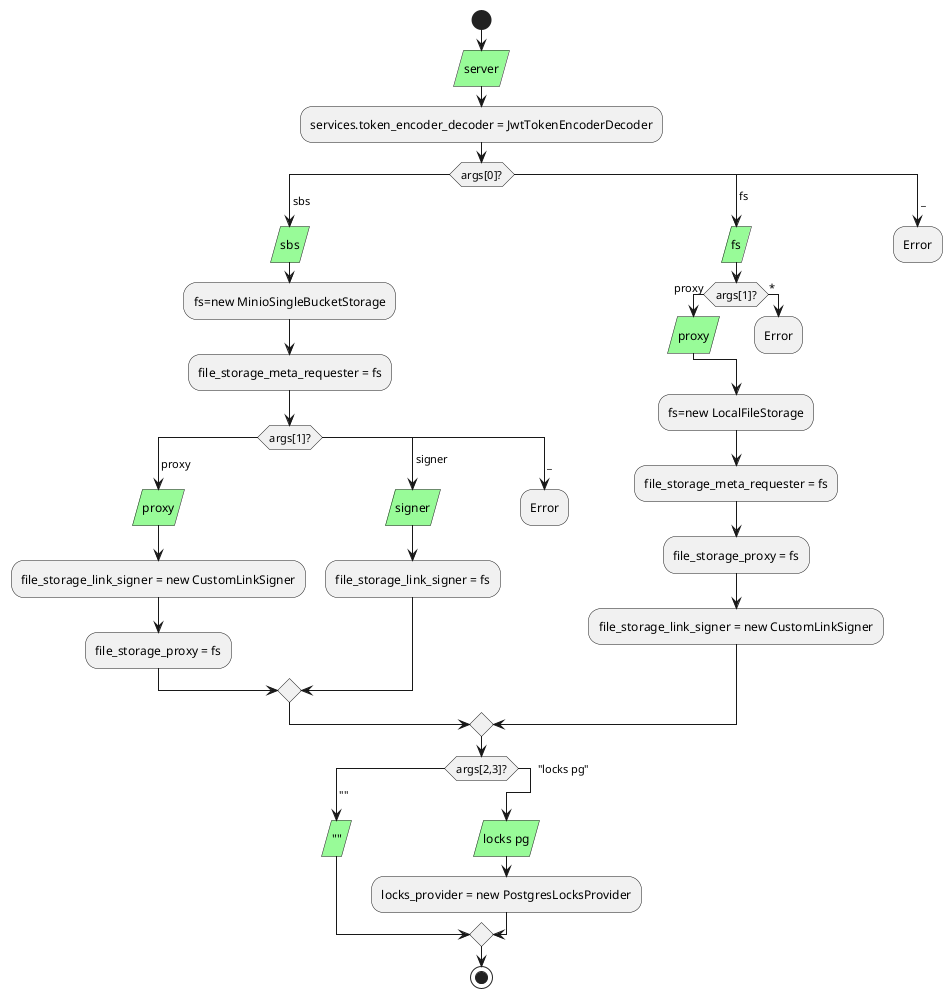 @startuml
start

#palegreen:server/

:services.token_encoder_decoder = JwtTokenEncoderDecoder;

switch (args[0]?) 
case ( sbs ) 
  #palegreen:sbs/
  :fs=new MinioSingleBucketStorage;
  :file_storage_meta_requester = fs;
  switch (args[1]?) 
  case ( proxy )
    #palegreen:proxy/
    :file_storage_link_signer = new CustomLinkSigner;
    :file_storage_proxy = fs;
  case ( signer ) 
    #palegreen:signer/
    :file_storage_link_signer = fs;
  case ( _ ) 
    :Error;
    detach
  endswitch
case ( fs ) 
  #palegreen:fs/
  if (args[1]?) then (proxy)
    #palegreen:proxy/
  else (*)
    :Error;
    detach
  endif
  :fs=new LocalFileStorage;
  :file_storage_meta_requester = fs;
  :file_storage_proxy = fs;
  :file_storage_link_signer = new CustomLinkSigner;
case ( _ ) 
  :Error;
  detach
endswitch

switch (args[2,3]?) 
case ( "" ) 
  #palegreen:""/
case ( "locks pg" ) 
  #palegreen:locks pg/
  :locks_provider = new PostgresLocksProvider;
endswitch


stop
@enduml

@startuml CLI
start

#palegreen:server/

:services.token_encoder_decoder = JwtTokenEncoderDecoder;

group file storage
  switch (args[0, 1]?) 
  case ( sbs proxy ) 
      #palegreen:sbs proxy/
      :use one bucket\nfor all repos;
      :The storage is not\npublicly accessible\nAct as a proxy\nfor the storage;
  case ( sbs signer ) 
      #palegreen:sbs signer/
      :use one bucket\nfor all repos;
      :The bucket is accessible\nfrom outside and we\nsign links to it;
  case ( fs proxy ) 
    #palegreen:fs proxy/
    :Use the filesystem of the server\nfor storing objects;
    :Act as a proxy for it;
  case ( _ ) 
    :Error;
    detach
  endswitch
end group

group locks
  switch (args[2,3]?) 
  case ( "" ) 
    #palegreen:""/
    :Do not provide locks API;
  case ( "locks pg" ) 
    #palegreen:locks pg/
    :Store locks in\nPostgres database\nAnd expose a locks\nAPI;
  endswitch
end group

stop
@enduml

